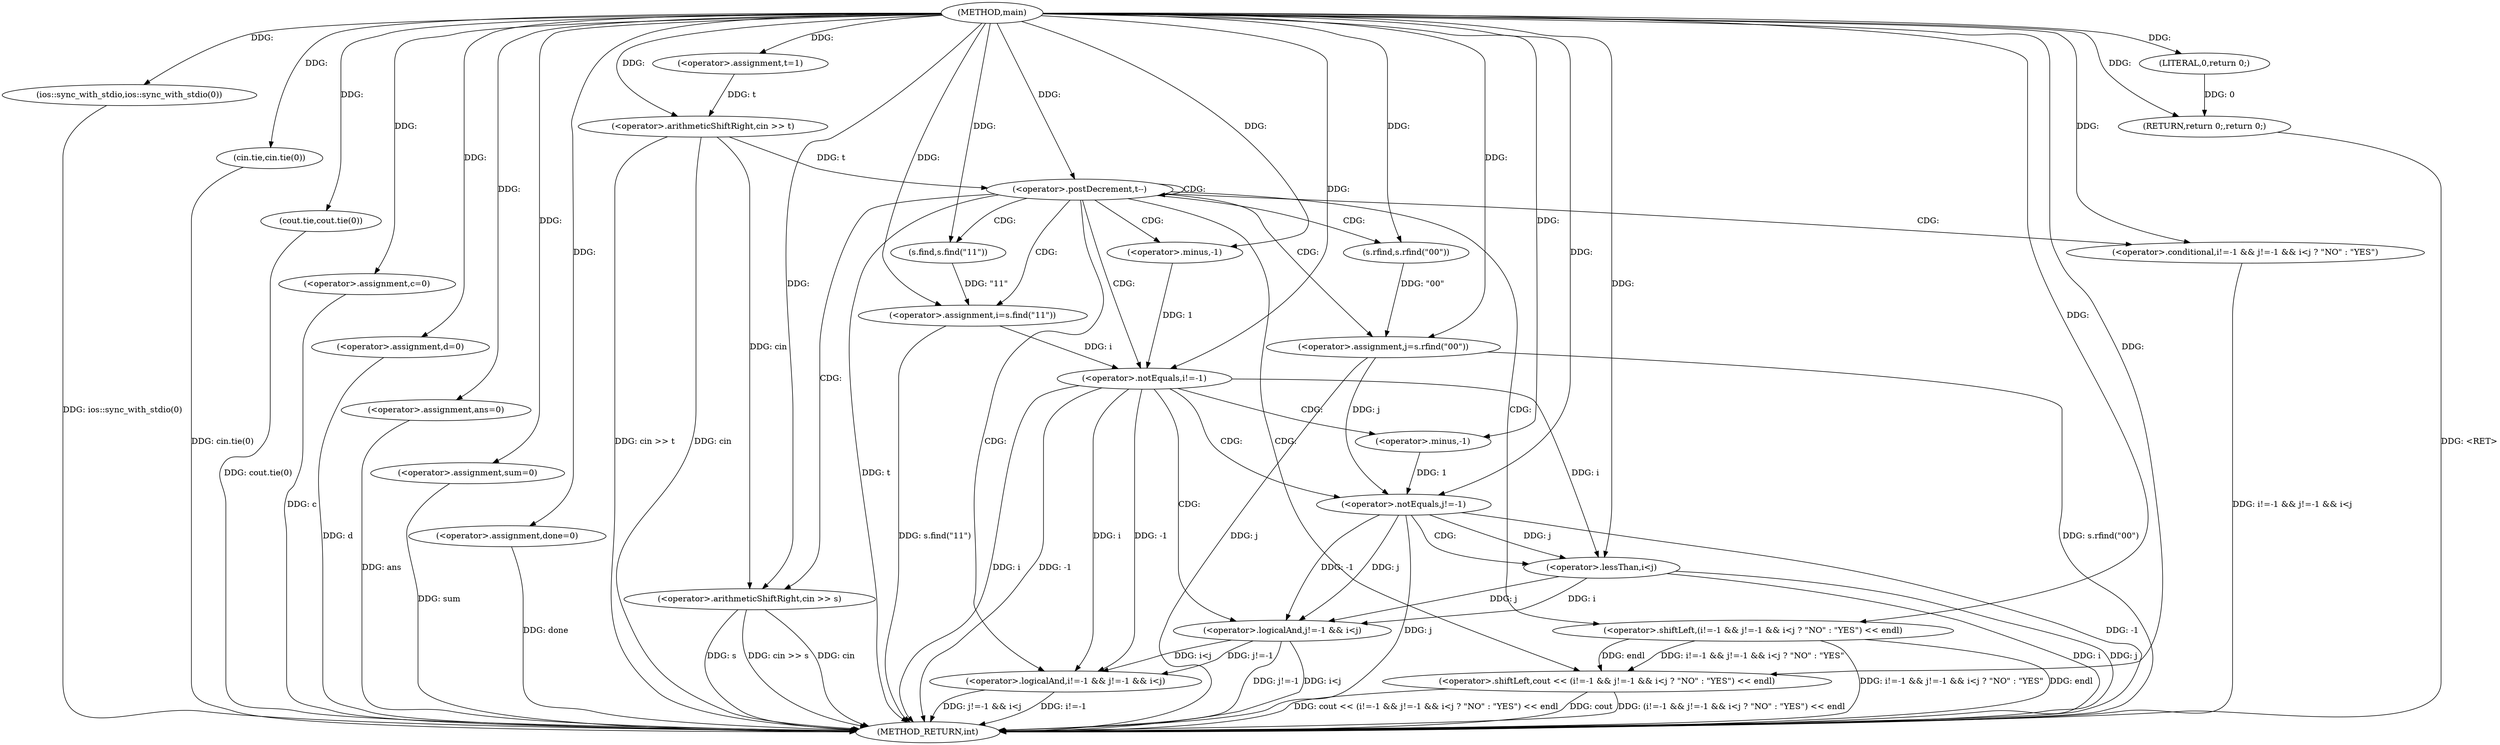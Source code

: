 digraph "main" {  
"1000101" [label = "(METHOD,main)" ]
"1000184" [label = "(METHOD_RETURN,int)" ]
"1000103" [label = "(ios::sync_with_stdio,ios::sync_with_stdio(0))" ]
"1000105" [label = "(cin.tie,cin.tie(0))" ]
"1000107" [label = "(cout.tie,cout.tie(0))" ]
"1000110" [label = "(<operator>.assignment,t=1)" ]
"1000116" [label = "(<operator>.assignment,c=0)" ]
"1000120" [label = "(<operator>.assignment,d=0)" ]
"1000128" [label = "(<operator>.assignment,ans=0)" ]
"1000132" [label = "(<operator>.assignment,sum=0)" ]
"1000137" [label = "(<operator>.assignment,done=0)" ]
"1000142" [label = "(<operator>.arithmeticShiftRight,cin >> t)" ]
"1000182" [label = "(RETURN,return 0;,return 0;)" ]
"1000146" [label = "(<operator>.postDecrement,t--)" ]
"1000183" [label = "(LITERAL,0,return 0;)" ]
"1000149" [label = "(<operator>.arithmeticShiftRight,cin >> s)" ]
"1000153" [label = "(<operator>.assignment,i=s.find(\"11\"))" ]
"1000158" [label = "(<operator>.assignment,j=s.rfind(\"00\"))" ]
"1000162" [label = "(<operator>.shiftLeft,cout << (i!=-1 && j!=-1 && i<j ? \"NO\" : \"YES\") << endl)" ]
"1000155" [label = "(s.find,s.find(\"11\"))" ]
"1000160" [label = "(s.rfind,s.rfind(\"00\"))" ]
"1000164" [label = "(<operator>.shiftLeft,(i!=-1 && j!=-1 && i<j ? \"NO\" : \"YES\") << endl)" ]
"1000165" [label = "(<operator>.conditional,i!=-1 && j!=-1 && i<j ? \"NO\" : \"YES\")" ]
"1000166" [label = "(<operator>.logicalAnd,i!=-1 && j!=-1 && i<j)" ]
"1000167" [label = "(<operator>.notEquals,i!=-1)" ]
"1000171" [label = "(<operator>.logicalAnd,j!=-1 && i<j)" ]
"1000169" [label = "(<operator>.minus,-1)" ]
"1000172" [label = "(<operator>.notEquals,j!=-1)" ]
"1000176" [label = "(<operator>.lessThan,i<j)" ]
"1000174" [label = "(<operator>.minus,-1)" ]
  "1000103" -> "1000184"  [ label = "DDG: ios::sync_with_stdio(0)"] 
  "1000105" -> "1000184"  [ label = "DDG: cin.tie(0)"] 
  "1000107" -> "1000184"  [ label = "DDG: cout.tie(0)"] 
  "1000116" -> "1000184"  [ label = "DDG: c"] 
  "1000120" -> "1000184"  [ label = "DDG: d"] 
  "1000128" -> "1000184"  [ label = "DDG: ans"] 
  "1000132" -> "1000184"  [ label = "DDG: sum"] 
  "1000137" -> "1000184"  [ label = "DDG: done"] 
  "1000142" -> "1000184"  [ label = "DDG: cin"] 
  "1000142" -> "1000184"  [ label = "DDG: cin >> t"] 
  "1000146" -> "1000184"  [ label = "DDG: t"] 
  "1000149" -> "1000184"  [ label = "DDG: cin"] 
  "1000149" -> "1000184"  [ label = "DDG: s"] 
  "1000149" -> "1000184"  [ label = "DDG: cin >> s"] 
  "1000153" -> "1000184"  [ label = "DDG: s.find(\"11\")"] 
  "1000158" -> "1000184"  [ label = "DDG: j"] 
  "1000158" -> "1000184"  [ label = "DDG: s.rfind(\"00\")"] 
  "1000167" -> "1000184"  [ label = "DDG: i"] 
  "1000167" -> "1000184"  [ label = "DDG: -1"] 
  "1000166" -> "1000184"  [ label = "DDG: i!=-1"] 
  "1000172" -> "1000184"  [ label = "DDG: j"] 
  "1000172" -> "1000184"  [ label = "DDG: -1"] 
  "1000171" -> "1000184"  [ label = "DDG: j!=-1"] 
  "1000176" -> "1000184"  [ label = "DDG: i"] 
  "1000176" -> "1000184"  [ label = "DDG: j"] 
  "1000171" -> "1000184"  [ label = "DDG: i<j"] 
  "1000166" -> "1000184"  [ label = "DDG: j!=-1 && i<j"] 
  "1000165" -> "1000184"  [ label = "DDG: i!=-1 && j!=-1 && i<j"] 
  "1000164" -> "1000184"  [ label = "DDG: i!=-1 && j!=-1 && i<j ? \"NO\" : \"YES\""] 
  "1000162" -> "1000184"  [ label = "DDG: (i!=-1 && j!=-1 && i<j ? \"NO\" : \"YES\") << endl"] 
  "1000162" -> "1000184"  [ label = "DDG: cout << (i!=-1 && j!=-1 && i<j ? \"NO\" : \"YES\") << endl"] 
  "1000182" -> "1000184"  [ label = "DDG: <RET>"] 
  "1000162" -> "1000184"  [ label = "DDG: cout"] 
  "1000164" -> "1000184"  [ label = "DDG: endl"] 
  "1000101" -> "1000110"  [ label = "DDG: "] 
  "1000101" -> "1000116"  [ label = "DDG: "] 
  "1000101" -> "1000120"  [ label = "DDG: "] 
  "1000101" -> "1000128"  [ label = "DDG: "] 
  "1000101" -> "1000132"  [ label = "DDG: "] 
  "1000101" -> "1000137"  [ label = "DDG: "] 
  "1000183" -> "1000182"  [ label = "DDG: 0"] 
  "1000101" -> "1000182"  [ label = "DDG: "] 
  "1000101" -> "1000103"  [ label = "DDG: "] 
  "1000101" -> "1000105"  [ label = "DDG: "] 
  "1000101" -> "1000107"  [ label = "DDG: "] 
  "1000101" -> "1000142"  [ label = "DDG: "] 
  "1000110" -> "1000142"  [ label = "DDG: t"] 
  "1000101" -> "1000183"  [ label = "DDG: "] 
  "1000142" -> "1000146"  [ label = "DDG: t"] 
  "1000101" -> "1000146"  [ label = "DDG: "] 
  "1000155" -> "1000153"  [ label = "DDG: \"11\""] 
  "1000160" -> "1000158"  [ label = "DDG: \"00\""] 
  "1000142" -> "1000149"  [ label = "DDG: cin"] 
  "1000101" -> "1000149"  [ label = "DDG: "] 
  "1000101" -> "1000153"  [ label = "DDG: "] 
  "1000101" -> "1000158"  [ label = "DDG: "] 
  "1000101" -> "1000162"  [ label = "DDG: "] 
  "1000164" -> "1000162"  [ label = "DDG: i!=-1 && j!=-1 && i<j ? \"NO\" : \"YES\""] 
  "1000164" -> "1000162"  [ label = "DDG: endl"] 
  "1000101" -> "1000155"  [ label = "DDG: "] 
  "1000101" -> "1000160"  [ label = "DDG: "] 
  "1000101" -> "1000164"  [ label = "DDG: "] 
  "1000101" -> "1000165"  [ label = "DDG: "] 
  "1000167" -> "1000166"  [ label = "DDG: i"] 
  "1000167" -> "1000166"  [ label = "DDG: -1"] 
  "1000171" -> "1000166"  [ label = "DDG: j!=-1"] 
  "1000171" -> "1000166"  [ label = "DDG: i<j"] 
  "1000153" -> "1000167"  [ label = "DDG: i"] 
  "1000101" -> "1000167"  [ label = "DDG: "] 
  "1000169" -> "1000167"  [ label = "DDG: 1"] 
  "1000172" -> "1000171"  [ label = "DDG: -1"] 
  "1000172" -> "1000171"  [ label = "DDG: j"] 
  "1000176" -> "1000171"  [ label = "DDG: j"] 
  "1000176" -> "1000171"  [ label = "DDG: i"] 
  "1000101" -> "1000169"  [ label = "DDG: "] 
  "1000158" -> "1000172"  [ label = "DDG: j"] 
  "1000101" -> "1000172"  [ label = "DDG: "] 
  "1000174" -> "1000172"  [ label = "DDG: 1"] 
  "1000167" -> "1000176"  [ label = "DDG: i"] 
  "1000101" -> "1000176"  [ label = "DDG: "] 
  "1000172" -> "1000176"  [ label = "DDG: j"] 
  "1000101" -> "1000174"  [ label = "DDG: "] 
  "1000146" -> "1000153"  [ label = "CDG: "] 
  "1000146" -> "1000164"  [ label = "CDG: "] 
  "1000146" -> "1000167"  [ label = "CDG: "] 
  "1000146" -> "1000158"  [ label = "CDG: "] 
  "1000146" -> "1000155"  [ label = "CDG: "] 
  "1000146" -> "1000160"  [ label = "CDG: "] 
  "1000146" -> "1000166"  [ label = "CDG: "] 
  "1000146" -> "1000146"  [ label = "CDG: "] 
  "1000146" -> "1000162"  [ label = "CDG: "] 
  "1000146" -> "1000165"  [ label = "CDG: "] 
  "1000146" -> "1000149"  [ label = "CDG: "] 
  "1000146" -> "1000169"  [ label = "CDG: "] 
  "1000167" -> "1000174"  [ label = "CDG: "] 
  "1000167" -> "1000171"  [ label = "CDG: "] 
  "1000167" -> "1000172"  [ label = "CDG: "] 
  "1000172" -> "1000176"  [ label = "CDG: "] 
}
